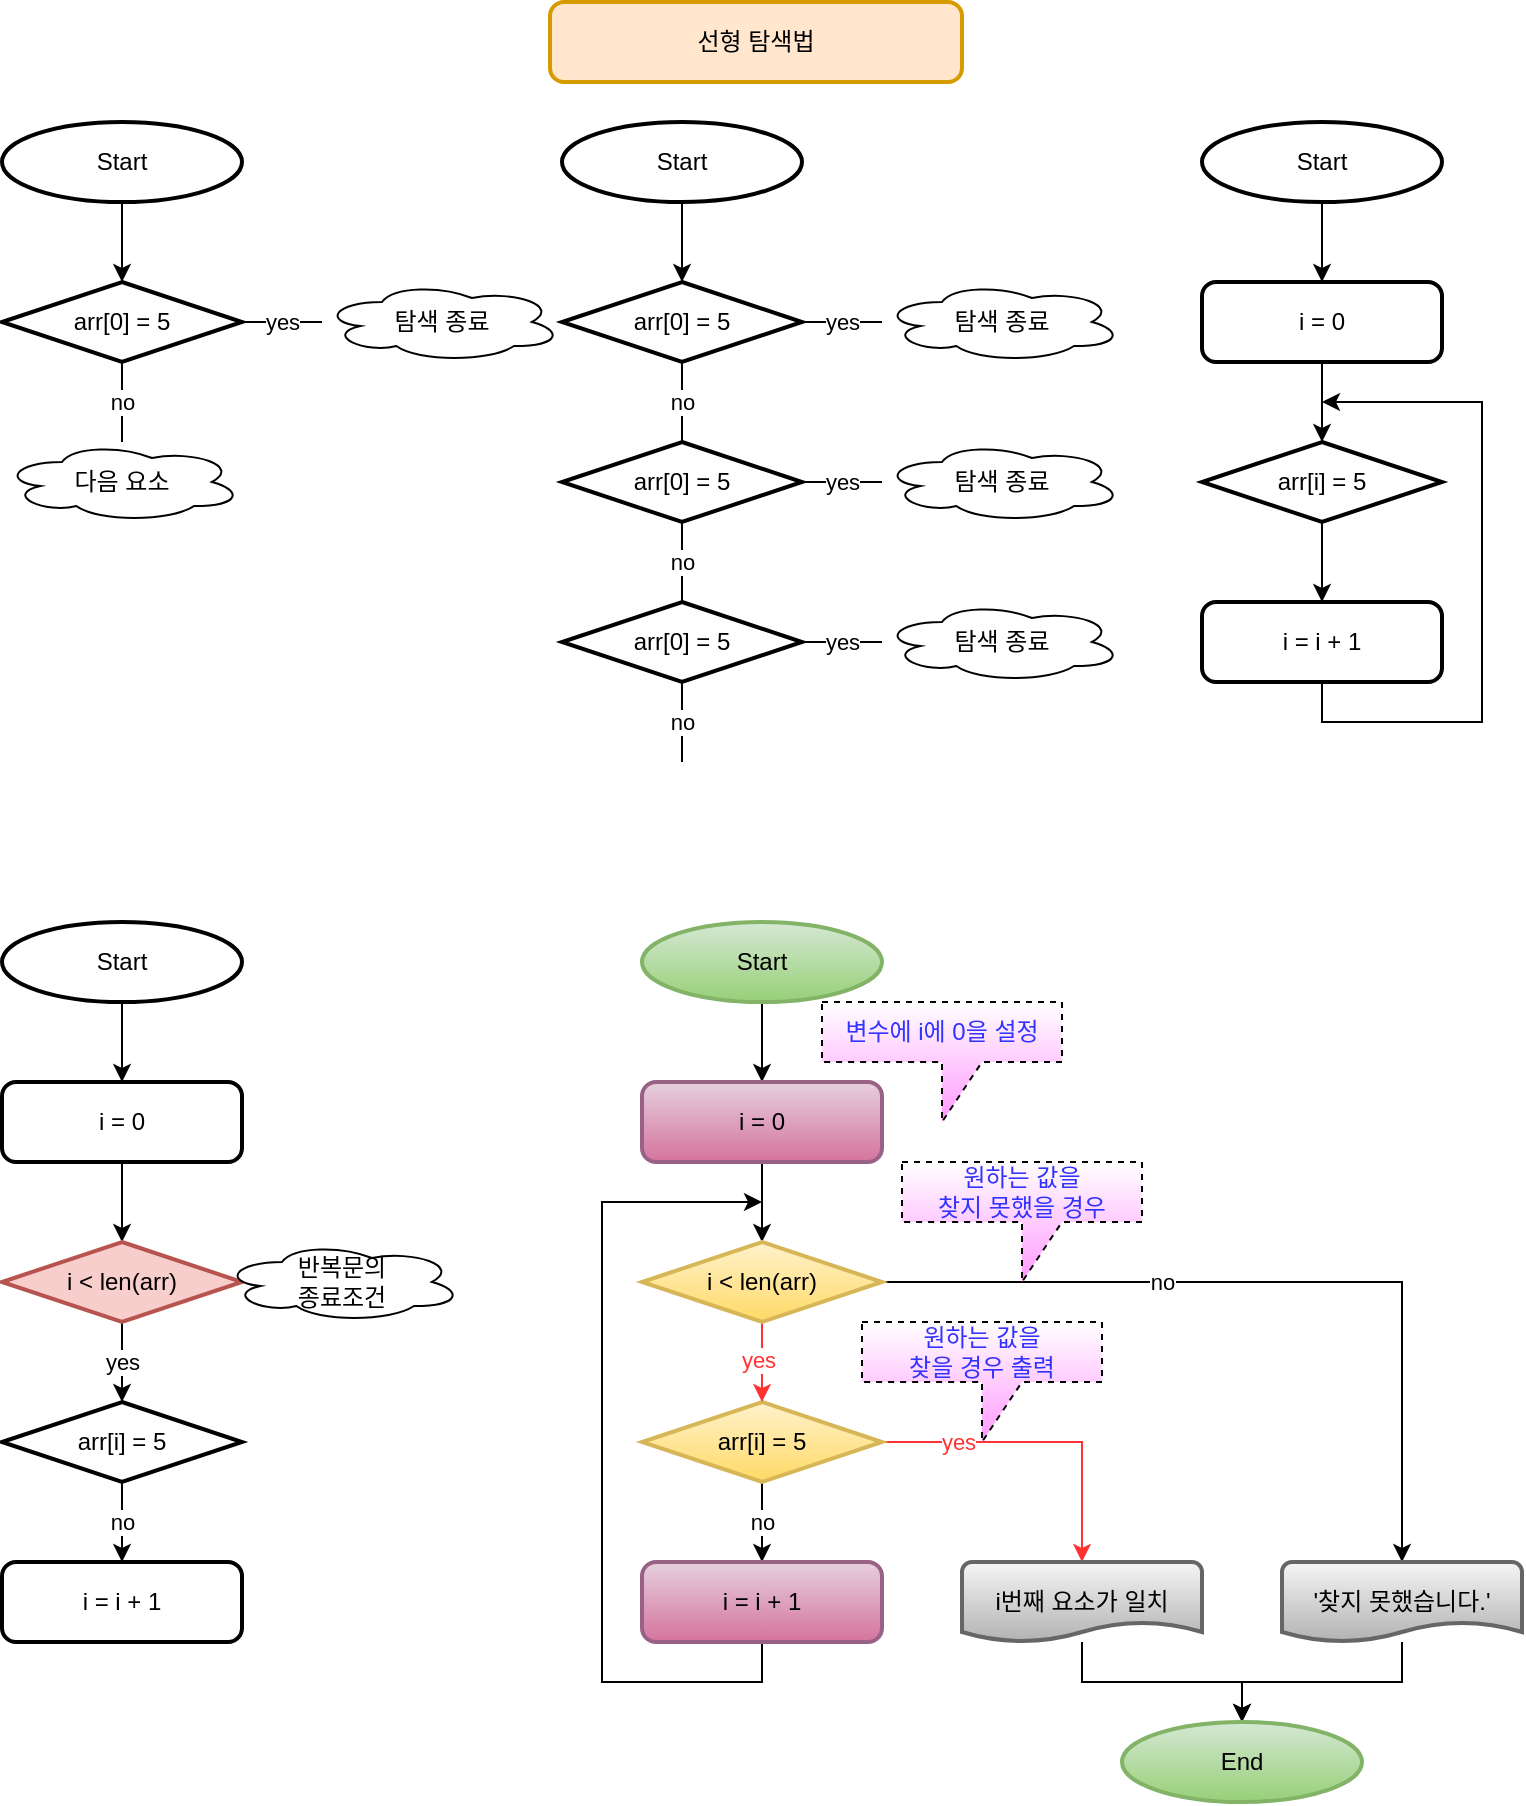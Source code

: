 <mxfile version="16.5.1" type="device"><diagram id="jRuPcDbwM7Egof2rFP9Z" name="페이지-1"><mxGraphModel dx="1038" dy="649" grid="1" gridSize="10" guides="1" tooltips="1" connect="1" arrows="1" fold="1" page="1" pageScale="1" pageWidth="827" pageHeight="1169" math="0" shadow="0"><root><mxCell id="0"/><mxCell id="1" parent="0"/><mxCell id="5VbqHhjbxeNsJsNvmWjY-1" value="선형 탐색법" style="rounded=1;whiteSpace=wrap;html=1;absoluteArcSize=1;arcSize=14;strokeWidth=2;fillColor=#ffe6cc;strokeColor=#d79b00;" vertex="1" parent="1"><mxGeometry x="314" y="20" width="206" height="40" as="geometry"/></mxCell><mxCell id="5VbqHhjbxeNsJsNvmWjY-5" style="edgeStyle=orthogonalEdgeStyle;rounded=0;orthogonalLoop=1;jettySize=auto;html=1;entryX=0.5;entryY=0;entryDx=0;entryDy=0;entryPerimeter=0;" edge="1" parent="1" source="5VbqHhjbxeNsJsNvmWjY-2" target="5VbqHhjbxeNsJsNvmWjY-3"><mxGeometry relative="1" as="geometry"/></mxCell><mxCell id="5VbqHhjbxeNsJsNvmWjY-2" value="Start" style="strokeWidth=2;html=1;shape=mxgraph.flowchart.start_2;whiteSpace=wrap;" vertex="1" parent="1"><mxGeometry x="40" y="80" width="120" height="40" as="geometry"/></mxCell><mxCell id="5VbqHhjbxeNsJsNvmWjY-3" value="arr[0] = 5" style="strokeWidth=2;html=1;shape=mxgraph.flowchart.decision;whiteSpace=wrap;" vertex="1" parent="1"><mxGeometry x="40" y="160" width="120" height="40" as="geometry"/></mxCell><mxCell id="5VbqHhjbxeNsJsNvmWjY-4" value="yes" style="endArrow=none;html=1;rounded=0;" edge="1" parent="1"><mxGeometry width="50" height="50" relative="1" as="geometry"><mxPoint x="160" y="180" as="sourcePoint"/><mxPoint x="200" y="180" as="targetPoint"/></mxGeometry></mxCell><mxCell id="5VbqHhjbxeNsJsNvmWjY-6" value="no" style="endArrow=none;html=1;rounded=0;" edge="1" parent="1"><mxGeometry width="50" height="50" relative="1" as="geometry"><mxPoint x="100" y="200" as="sourcePoint"/><mxPoint x="100" y="240" as="targetPoint"/></mxGeometry></mxCell><mxCell id="5VbqHhjbxeNsJsNvmWjY-7" value="탐색 종료" style="ellipse;shape=cloud;whiteSpace=wrap;html=1;" vertex="1" parent="1"><mxGeometry x="200" y="160" width="120" height="40" as="geometry"/></mxCell><mxCell id="5VbqHhjbxeNsJsNvmWjY-8" value="다음 요소" style="ellipse;shape=cloud;whiteSpace=wrap;html=1;" vertex="1" parent="1"><mxGeometry x="40" y="240" width="120" height="40" as="geometry"/></mxCell><mxCell id="5VbqHhjbxeNsJsNvmWjY-9" style="edgeStyle=orthogonalEdgeStyle;rounded=0;orthogonalLoop=1;jettySize=auto;html=1;entryX=0.5;entryY=0;entryDx=0;entryDy=0;entryPerimeter=0;" edge="1" parent="1" source="5VbqHhjbxeNsJsNvmWjY-10" target="5VbqHhjbxeNsJsNvmWjY-11"><mxGeometry relative="1" as="geometry"/></mxCell><mxCell id="5VbqHhjbxeNsJsNvmWjY-10" value="Start" style="strokeWidth=2;html=1;shape=mxgraph.flowchart.start_2;whiteSpace=wrap;" vertex="1" parent="1"><mxGeometry x="320" y="80" width="120" height="40" as="geometry"/></mxCell><mxCell id="5VbqHhjbxeNsJsNvmWjY-11" value="arr[0] = 5" style="strokeWidth=2;html=1;shape=mxgraph.flowchart.decision;whiteSpace=wrap;" vertex="1" parent="1"><mxGeometry x="320" y="160" width="120" height="40" as="geometry"/></mxCell><mxCell id="5VbqHhjbxeNsJsNvmWjY-12" value="yes" style="endArrow=none;html=1;rounded=0;" edge="1" parent="1"><mxGeometry width="50" height="50" relative="1" as="geometry"><mxPoint x="440" y="180" as="sourcePoint"/><mxPoint x="480" y="180" as="targetPoint"/></mxGeometry></mxCell><mxCell id="5VbqHhjbxeNsJsNvmWjY-13" value="no" style="endArrow=none;html=1;rounded=0;" edge="1" parent="1"><mxGeometry width="50" height="50" relative="1" as="geometry"><mxPoint x="380" y="200" as="sourcePoint"/><mxPoint x="380" y="240" as="targetPoint"/></mxGeometry></mxCell><mxCell id="5VbqHhjbxeNsJsNvmWjY-14" value="탐색 종료" style="ellipse;shape=cloud;whiteSpace=wrap;html=1;" vertex="1" parent="1"><mxGeometry x="480" y="160" width="120" height="40" as="geometry"/></mxCell><mxCell id="5VbqHhjbxeNsJsNvmWjY-15" value="arr[0] = 5" style="strokeWidth=2;html=1;shape=mxgraph.flowchart.decision;whiteSpace=wrap;" vertex="1" parent="1"><mxGeometry x="320" y="240" width="120" height="40" as="geometry"/></mxCell><mxCell id="5VbqHhjbxeNsJsNvmWjY-16" value="yes" style="endArrow=none;html=1;rounded=0;" edge="1" parent="1"><mxGeometry width="50" height="50" relative="1" as="geometry"><mxPoint x="440" y="260" as="sourcePoint"/><mxPoint x="480" y="260" as="targetPoint"/></mxGeometry></mxCell><mxCell id="5VbqHhjbxeNsJsNvmWjY-17" value="no" style="endArrow=none;html=1;rounded=0;" edge="1" parent="1"><mxGeometry width="50" height="50" relative="1" as="geometry"><mxPoint x="380" y="280" as="sourcePoint"/><mxPoint x="380" y="320" as="targetPoint"/></mxGeometry></mxCell><mxCell id="5VbqHhjbxeNsJsNvmWjY-18" value="탐색 종료" style="ellipse;shape=cloud;whiteSpace=wrap;html=1;" vertex="1" parent="1"><mxGeometry x="480" y="240" width="120" height="40" as="geometry"/></mxCell><mxCell id="5VbqHhjbxeNsJsNvmWjY-19" value="arr[0] = 5" style="strokeWidth=2;html=1;shape=mxgraph.flowchart.decision;whiteSpace=wrap;" vertex="1" parent="1"><mxGeometry x="320" y="320" width="120" height="40" as="geometry"/></mxCell><mxCell id="5VbqHhjbxeNsJsNvmWjY-20" value="yes" style="endArrow=none;html=1;rounded=0;" edge="1" parent="1"><mxGeometry width="50" height="50" relative="1" as="geometry"><mxPoint x="440" y="340" as="sourcePoint"/><mxPoint x="480" y="340" as="targetPoint"/></mxGeometry></mxCell><mxCell id="5VbqHhjbxeNsJsNvmWjY-21" value="no" style="endArrow=none;html=1;rounded=0;" edge="1" parent="1"><mxGeometry width="50" height="50" relative="1" as="geometry"><mxPoint x="380" y="360" as="sourcePoint"/><mxPoint x="380" y="400" as="targetPoint"/></mxGeometry></mxCell><mxCell id="5VbqHhjbxeNsJsNvmWjY-22" value="탐색 종료" style="ellipse;shape=cloud;whiteSpace=wrap;html=1;" vertex="1" parent="1"><mxGeometry x="480" y="320" width="120" height="40" as="geometry"/></mxCell><mxCell id="5VbqHhjbxeNsJsNvmWjY-23" style="edgeStyle=orthogonalEdgeStyle;rounded=0;orthogonalLoop=1;jettySize=auto;html=1;entryX=0.5;entryY=0;entryDx=0;entryDy=0;entryPerimeter=0;" edge="1" parent="1" source="5VbqHhjbxeNsJsNvmWjY-24"><mxGeometry relative="1" as="geometry"><mxPoint x="700" y="160" as="targetPoint"/></mxGeometry></mxCell><mxCell id="5VbqHhjbxeNsJsNvmWjY-24" value="Start" style="strokeWidth=2;html=1;shape=mxgraph.flowchart.start_2;whiteSpace=wrap;" vertex="1" parent="1"><mxGeometry x="640" y="80" width="120" height="40" as="geometry"/></mxCell><mxCell id="5VbqHhjbxeNsJsNvmWjY-29" style="edgeStyle=orthogonalEdgeStyle;rounded=0;orthogonalLoop=1;jettySize=auto;html=1;entryX=0.5;entryY=0;entryDx=0;entryDy=0;" edge="1" parent="1" source="5VbqHhjbxeNsJsNvmWjY-25" target="5VbqHhjbxeNsJsNvmWjY-28"><mxGeometry relative="1" as="geometry"/></mxCell><mxCell id="5VbqHhjbxeNsJsNvmWjY-25" value="arr[i] = 5" style="strokeWidth=2;html=1;shape=mxgraph.flowchart.decision;whiteSpace=wrap;" vertex="1" parent="1"><mxGeometry x="640" y="240" width="120" height="40" as="geometry"/></mxCell><mxCell id="5VbqHhjbxeNsJsNvmWjY-27" style="edgeStyle=orthogonalEdgeStyle;rounded=0;orthogonalLoop=1;jettySize=auto;html=1;entryX=0.5;entryY=0;entryDx=0;entryDy=0;entryPerimeter=0;" edge="1" parent="1" source="5VbqHhjbxeNsJsNvmWjY-26" target="5VbqHhjbxeNsJsNvmWjY-25"><mxGeometry relative="1" as="geometry"/></mxCell><mxCell id="5VbqHhjbxeNsJsNvmWjY-26" value="i = 0" style="rounded=1;whiteSpace=wrap;html=1;absoluteArcSize=1;arcSize=14;strokeWidth=2;" vertex="1" parent="1"><mxGeometry x="640" y="160" width="120" height="40" as="geometry"/></mxCell><mxCell id="5VbqHhjbxeNsJsNvmWjY-30" style="edgeStyle=orthogonalEdgeStyle;rounded=0;orthogonalLoop=1;jettySize=auto;html=1;" edge="1" parent="1" source="5VbqHhjbxeNsJsNvmWjY-28"><mxGeometry relative="1" as="geometry"><mxPoint x="700" y="220" as="targetPoint"/><Array as="points"><mxPoint x="700" y="380"/><mxPoint x="780" y="380"/><mxPoint x="780" y="220"/></Array></mxGeometry></mxCell><mxCell id="5VbqHhjbxeNsJsNvmWjY-28" value="i = i + 1" style="rounded=1;whiteSpace=wrap;html=1;absoluteArcSize=1;arcSize=14;strokeWidth=2;" vertex="1" parent="1"><mxGeometry x="640" y="320" width="120" height="40" as="geometry"/></mxCell><mxCell id="5VbqHhjbxeNsJsNvmWjY-31" style="edgeStyle=orthogonalEdgeStyle;rounded=0;orthogonalLoop=1;jettySize=auto;html=1;entryX=0.5;entryY=0;entryDx=0;entryDy=0;entryPerimeter=0;" edge="1" parent="1" source="5VbqHhjbxeNsJsNvmWjY-32"><mxGeometry relative="1" as="geometry"><mxPoint x="100" y="560" as="targetPoint"/></mxGeometry></mxCell><mxCell id="5VbqHhjbxeNsJsNvmWjY-32" value="Start" style="strokeWidth=2;html=1;shape=mxgraph.flowchart.start_2;whiteSpace=wrap;" vertex="1" parent="1"><mxGeometry x="40" y="480" width="120" height="40" as="geometry"/></mxCell><mxCell id="5VbqHhjbxeNsJsNvmWjY-33" value="no" style="edgeStyle=orthogonalEdgeStyle;rounded=0;orthogonalLoop=1;jettySize=auto;html=1;entryX=0.5;entryY=0;entryDx=0;entryDy=0;" edge="1" parent="1" source="5VbqHhjbxeNsJsNvmWjY-34" target="5VbqHhjbxeNsJsNvmWjY-38"><mxGeometry relative="1" as="geometry"/></mxCell><mxCell id="5VbqHhjbxeNsJsNvmWjY-34" value="arr[i] = 5" style="strokeWidth=2;html=1;shape=mxgraph.flowchart.decision;whiteSpace=wrap;" vertex="1" parent="1"><mxGeometry x="40" y="720" width="120" height="40" as="geometry"/></mxCell><mxCell id="5VbqHhjbxeNsJsNvmWjY-40" style="edgeStyle=orthogonalEdgeStyle;rounded=0;orthogonalLoop=1;jettySize=auto;html=1;entryX=0.5;entryY=0;entryDx=0;entryDy=0;entryPerimeter=0;" edge="1" parent="1" source="5VbqHhjbxeNsJsNvmWjY-36" target="5VbqHhjbxeNsJsNvmWjY-39"><mxGeometry relative="1" as="geometry"/></mxCell><mxCell id="5VbqHhjbxeNsJsNvmWjY-36" value="i = 0" style="rounded=1;whiteSpace=wrap;html=1;absoluteArcSize=1;arcSize=14;strokeWidth=2;" vertex="1" parent="1"><mxGeometry x="40" y="560" width="120" height="40" as="geometry"/></mxCell><mxCell id="5VbqHhjbxeNsJsNvmWjY-38" value="i = i + 1" style="rounded=1;whiteSpace=wrap;html=1;absoluteArcSize=1;arcSize=14;strokeWidth=2;" vertex="1" parent="1"><mxGeometry x="40" y="800" width="120" height="40" as="geometry"/></mxCell><mxCell id="5VbqHhjbxeNsJsNvmWjY-41" value="yes" style="edgeStyle=orthogonalEdgeStyle;rounded=0;orthogonalLoop=1;jettySize=auto;html=1;entryX=0.5;entryY=0;entryDx=0;entryDy=0;entryPerimeter=0;" edge="1" parent="1" source="5VbqHhjbxeNsJsNvmWjY-39" target="5VbqHhjbxeNsJsNvmWjY-34"><mxGeometry relative="1" as="geometry"/></mxCell><mxCell id="5VbqHhjbxeNsJsNvmWjY-39" value="i &amp;lt; len(arr)" style="strokeWidth=2;html=1;shape=mxgraph.flowchart.decision;whiteSpace=wrap;fillColor=#f8cecc;strokeColor=#b85450;" vertex="1" parent="1"><mxGeometry x="40" y="640" width="120" height="40" as="geometry"/></mxCell><mxCell id="5VbqHhjbxeNsJsNvmWjY-42" value="반복문의&lt;br&gt;종료조건" style="ellipse;shape=cloud;whiteSpace=wrap;html=1;" vertex="1" parent="1"><mxGeometry x="150" y="640" width="120" height="40" as="geometry"/></mxCell><mxCell id="5VbqHhjbxeNsJsNvmWjY-43" style="edgeStyle=orthogonalEdgeStyle;rounded=0;orthogonalLoop=1;jettySize=auto;html=1;entryX=0.5;entryY=0;entryDx=0;entryDy=0;entryPerimeter=0;" edge="1" parent="1" source="5VbqHhjbxeNsJsNvmWjY-44"><mxGeometry relative="1" as="geometry"><mxPoint x="420" y="560" as="targetPoint"/></mxGeometry></mxCell><mxCell id="5VbqHhjbxeNsJsNvmWjY-44" value="Start" style="strokeWidth=2;html=1;shape=mxgraph.flowchart.start_2;whiteSpace=wrap;fillColor=#d5e8d4;gradientColor=#97d077;strokeColor=#82b366;" vertex="1" parent="1"><mxGeometry x="360" y="480" width="120" height="40" as="geometry"/></mxCell><mxCell id="5VbqHhjbxeNsJsNvmWjY-45" value="no" style="edgeStyle=orthogonalEdgeStyle;rounded=0;orthogonalLoop=1;jettySize=auto;html=1;entryX=0.5;entryY=0;entryDx=0;entryDy=0;" edge="1" parent="1" source="5VbqHhjbxeNsJsNvmWjY-46" target="5VbqHhjbxeNsJsNvmWjY-49"><mxGeometry relative="1" as="geometry"/></mxCell><mxCell id="5VbqHhjbxeNsJsNvmWjY-53" style="edgeStyle=orthogonalEdgeStyle;rounded=0;orthogonalLoop=1;jettySize=auto;html=1;strokeColor=#FF3333;" edge="1" parent="1" source="5VbqHhjbxeNsJsNvmWjY-46" target="5VbqHhjbxeNsJsNvmWjY-52"><mxGeometry relative="1" as="geometry"/></mxCell><mxCell id="5VbqHhjbxeNsJsNvmWjY-54" value="yes" style="edgeLabel;html=1;align=center;verticalAlign=middle;resizable=0;points=[];fontColor=#FF3333;" vertex="1" connectable="0" parent="5VbqHhjbxeNsJsNvmWjY-53"><mxGeometry x="-0.53" relative="1" as="geometry"><mxPoint as="offset"/></mxGeometry></mxCell><mxCell id="5VbqHhjbxeNsJsNvmWjY-46" value="arr[i] = 5" style="strokeWidth=2;html=1;shape=mxgraph.flowchart.decision;whiteSpace=wrap;fillColor=#fff2cc;strokeColor=#d6b656;gradientColor=#ffd966;" vertex="1" parent="1"><mxGeometry x="360" y="720" width="120" height="40" as="geometry"/></mxCell><mxCell id="5VbqHhjbxeNsJsNvmWjY-47" style="edgeStyle=orthogonalEdgeStyle;rounded=0;orthogonalLoop=1;jettySize=auto;html=1;entryX=0.5;entryY=0;entryDx=0;entryDy=0;entryPerimeter=0;" edge="1" parent="1" source="5VbqHhjbxeNsJsNvmWjY-48" target="5VbqHhjbxeNsJsNvmWjY-51"><mxGeometry relative="1" as="geometry"/></mxCell><mxCell id="5VbqHhjbxeNsJsNvmWjY-48" value="i = 0" style="rounded=1;whiteSpace=wrap;html=1;absoluteArcSize=1;arcSize=14;strokeWidth=2;fillColor=#e6d0de;gradientColor=#d5739d;strokeColor=#996185;" vertex="1" parent="1"><mxGeometry x="360" y="560" width="120" height="40" as="geometry"/></mxCell><mxCell id="5VbqHhjbxeNsJsNvmWjY-57" style="edgeStyle=orthogonalEdgeStyle;rounded=0;orthogonalLoop=1;jettySize=auto;html=1;" edge="1" parent="1" source="5VbqHhjbxeNsJsNvmWjY-49"><mxGeometry relative="1" as="geometry"><mxPoint x="420" y="620" as="targetPoint"/><Array as="points"><mxPoint x="420" y="860"/><mxPoint x="340" y="860"/><mxPoint x="340" y="620"/></Array></mxGeometry></mxCell><mxCell id="5VbqHhjbxeNsJsNvmWjY-49" value="i = i + 1" style="rounded=1;whiteSpace=wrap;html=1;absoluteArcSize=1;arcSize=14;strokeWidth=2;fillColor=#e6d0de;gradientColor=#d5739d;strokeColor=#996185;" vertex="1" parent="1"><mxGeometry x="360" y="800" width="120" height="40" as="geometry"/></mxCell><mxCell id="5VbqHhjbxeNsJsNvmWjY-56" value="no" style="edgeStyle=orthogonalEdgeStyle;rounded=0;orthogonalLoop=1;jettySize=auto;html=1;entryX=0.5;entryY=0;entryDx=0;entryDy=0;entryPerimeter=0;" edge="1" parent="1" source="5VbqHhjbxeNsJsNvmWjY-51" target="5VbqHhjbxeNsJsNvmWjY-55"><mxGeometry x="-0.3" relative="1" as="geometry"><mxPoint as="offset"/></mxGeometry></mxCell><mxCell id="5VbqHhjbxeNsJsNvmWjY-63" style="edgeStyle=orthogonalEdgeStyle;rounded=0;orthogonalLoop=1;jettySize=auto;html=1;entryX=0.5;entryY=0;entryDx=0;entryDy=0;entryPerimeter=0;fontColor=#FF3333;strokeColor=#FF3333;" edge="1" parent="1" source="5VbqHhjbxeNsJsNvmWjY-51" target="5VbqHhjbxeNsJsNvmWjY-46"><mxGeometry relative="1" as="geometry"/></mxCell><mxCell id="5VbqHhjbxeNsJsNvmWjY-51" value="i &amp;lt; len(arr)" style="strokeWidth=2;html=1;shape=mxgraph.flowchart.decision;whiteSpace=wrap;fillColor=#fff2cc;strokeColor=#d6b656;gradientColor=#ffd966;" vertex="1" parent="1"><mxGeometry x="360" y="640" width="120" height="40" as="geometry"/></mxCell><mxCell id="5VbqHhjbxeNsJsNvmWjY-59" style="edgeStyle=orthogonalEdgeStyle;rounded=0;orthogonalLoop=1;jettySize=auto;html=1;entryX=0.5;entryY=0;entryDx=0;entryDy=0;entryPerimeter=0;" edge="1" parent="1" source="5VbqHhjbxeNsJsNvmWjY-52" target="5VbqHhjbxeNsJsNvmWjY-58"><mxGeometry relative="1" as="geometry"/></mxCell><mxCell id="5VbqHhjbxeNsJsNvmWjY-52" value="i번째 요소가 일치" style="strokeWidth=2;html=1;shape=mxgraph.flowchart.document2;whiteSpace=wrap;size=0.25;fillColor=#f5f5f5;strokeColor=#666666;gradientColor=#b3b3b3;" vertex="1" parent="1"><mxGeometry x="520" y="800" width="120" height="40" as="geometry"/></mxCell><mxCell id="5VbqHhjbxeNsJsNvmWjY-60" style="edgeStyle=orthogonalEdgeStyle;rounded=0;orthogonalLoop=1;jettySize=auto;html=1;entryX=0.5;entryY=0;entryDx=0;entryDy=0;entryPerimeter=0;" edge="1" parent="1" source="5VbqHhjbxeNsJsNvmWjY-55" target="5VbqHhjbxeNsJsNvmWjY-58"><mxGeometry relative="1" as="geometry"/></mxCell><mxCell id="5VbqHhjbxeNsJsNvmWjY-55" value="'찾지 못했습니다.'" style="strokeWidth=2;html=1;shape=mxgraph.flowchart.document2;whiteSpace=wrap;size=0.25;fillColor=#f5f5f5;strokeColor=#666666;gradientColor=#b3b3b3;" vertex="1" parent="1"><mxGeometry x="680" y="800" width="120" height="40" as="geometry"/></mxCell><mxCell id="5VbqHhjbxeNsJsNvmWjY-58" value="End" style="strokeWidth=2;html=1;shape=mxgraph.flowchart.start_2;whiteSpace=wrap;fillColor=#d5e8d4;gradientColor=#97d077;strokeColor=#82b366;" vertex="1" parent="1"><mxGeometry x="600" y="880" width="120" height="40" as="geometry"/></mxCell><mxCell id="5VbqHhjbxeNsJsNvmWjY-62" value="yes" style="edgeLabel;html=1;align=center;verticalAlign=middle;resizable=0;points=[];fontColor=#FF3333;" vertex="1" connectable="0" parent="1"><mxGeometry x="430" y="750" as="geometry"><mxPoint x="-12" y="-51" as="offset"/></mxGeometry></mxCell><mxCell id="5VbqHhjbxeNsJsNvmWjY-64" value="&lt;font color=&quot;#3333ff&quot;&gt;변수에 i에 0을 설정&lt;/font&gt;" style="shape=callout;whiteSpace=wrap;html=1;perimeter=calloutPerimeter;fontColor=#FF3333;dashed=1;gradientColor=#FF99FF;gradientDirection=south;" vertex="1" parent="1"><mxGeometry x="450" y="520" width="120" height="60" as="geometry"/></mxCell><mxCell id="5VbqHhjbxeNsJsNvmWjY-65" value="&lt;font color=&quot;#3333ff&quot;&gt;원하는 값을&lt;br&gt;찾을 경우 출력&lt;/font&gt;" style="shape=callout;whiteSpace=wrap;html=1;perimeter=calloutPerimeter;fontColor=#FF3333;dashed=1;gradientColor=#FF99FF;" vertex="1" parent="1"><mxGeometry x="470" y="680" width="120" height="60" as="geometry"/></mxCell><mxCell id="5VbqHhjbxeNsJsNvmWjY-66" value="&lt;font color=&quot;#3333ff&quot;&gt;원하는 값을&lt;br&gt;찾지 못했을 경우&lt;br&gt;&lt;/font&gt;" style="shape=callout;whiteSpace=wrap;html=1;perimeter=calloutPerimeter;fontColor=#FF3333;dashed=1;gradientColor=#FF99FF;" vertex="1" parent="1"><mxGeometry x="490" y="600" width="120" height="60" as="geometry"/></mxCell></root></mxGraphModel></diagram></mxfile>